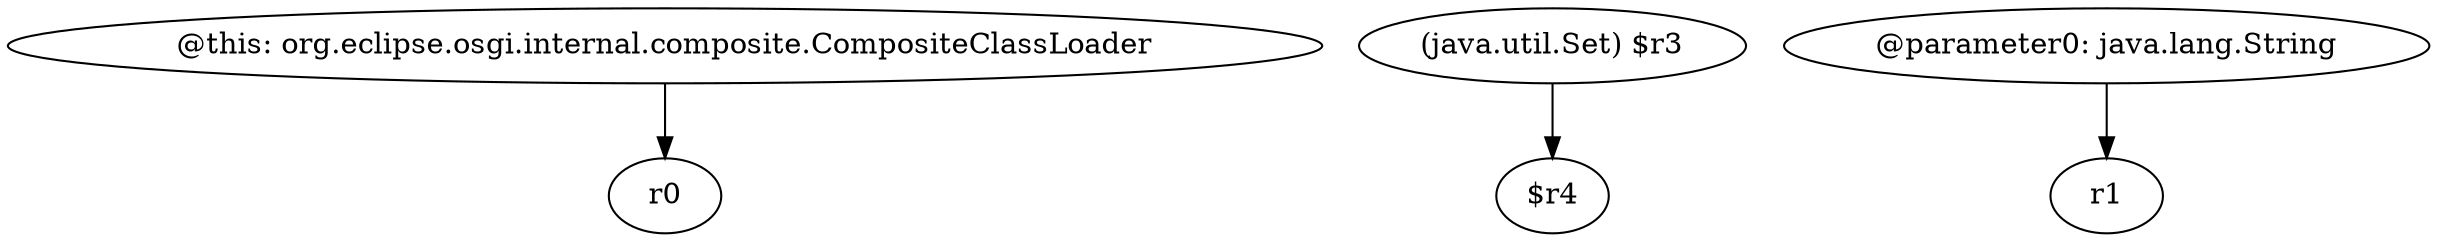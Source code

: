 digraph g {
0[label="@this: org.eclipse.osgi.internal.composite.CompositeClassLoader"]
1[label="r0"]
0->1[label=""]
2[label="(java.util.Set) $r3"]
3[label="$r4"]
2->3[label=""]
4[label="@parameter0: java.lang.String"]
5[label="r1"]
4->5[label=""]
}